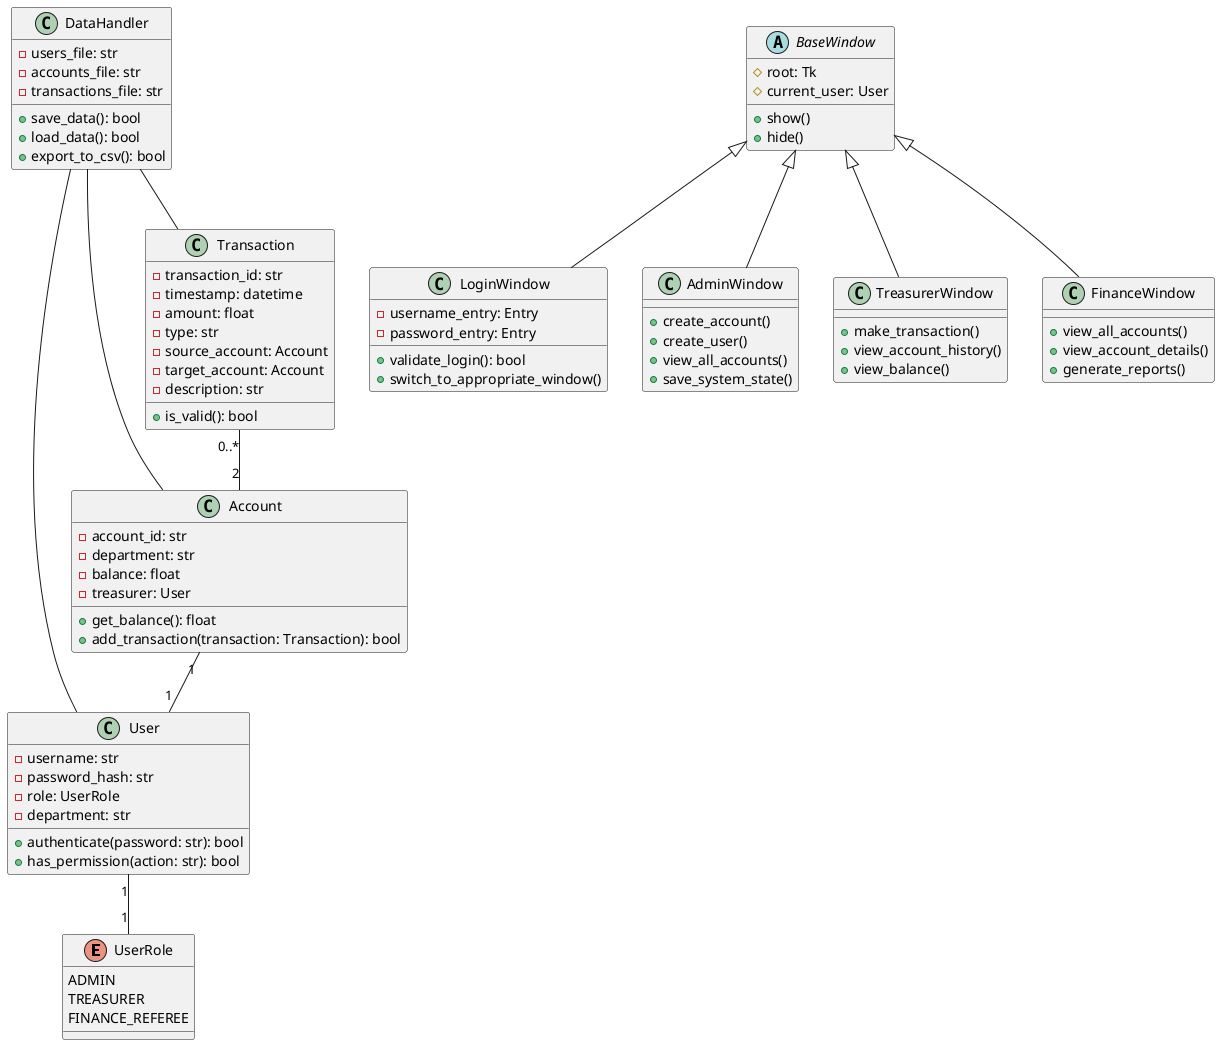 @startuml Vereinskassen-System

' Enums
enum UserRole {
    ADMIN
    TREASURER
    FINANCE_REFEREE
}

' Classes
class User {
    - username: str
    - password_hash: str
    - role: UserRole
    - department: str
    + authenticate(password: str): bool
    + has_permission(action: str): bool
}

class Account {
    - account_id: str
    - department: str
    - balance: float
    - treasurer: User
    + get_balance(): float
    + add_transaction(transaction: Transaction): bool
}

class Transaction {
    - transaction_id: str
    - timestamp: datetime
    - amount: float
    - type: str
    - source_account: Account
    - target_account: Account
    - description: str
    + is_valid(): bool
}

class DataHandler {
    - users_file: str
    - accounts_file: str
    - transactions_file: str
    + save_data(): bool
    + load_data(): bool
    + export_to_csv(): bool
}

' GUI Classes
abstract class BaseWindow {
    # root: Tk
    # current_user: User
    + show()
    + hide()
}

class LoginWindow {
    - username_entry: Entry
    - password_entry: Entry
    + validate_login(): bool
    + switch_to_appropriate_window()
}

class AdminWindow {
    + create_account()
    + create_user()
    + view_all_accounts()
    + save_system_state()
}

class TreasurerWindow {
    + make_transaction()
    + view_account_history()
    + view_balance()
}

class FinanceWindow {
    + view_all_accounts()
    + view_account_details()
    + generate_reports()
}

' Relationships
User "1" -- "1" UserRole
Account "1" -- "1" User
Transaction "0..*" -- "2" Account
BaseWindow <|-- LoginWindow
BaseWindow <|-- AdminWindow
BaseWindow <|-- TreasurerWindow
BaseWindow <|-- FinanceWindow
DataHandler -- User
DataHandler -- Account
DataHandler -- Transaction

@enduml
